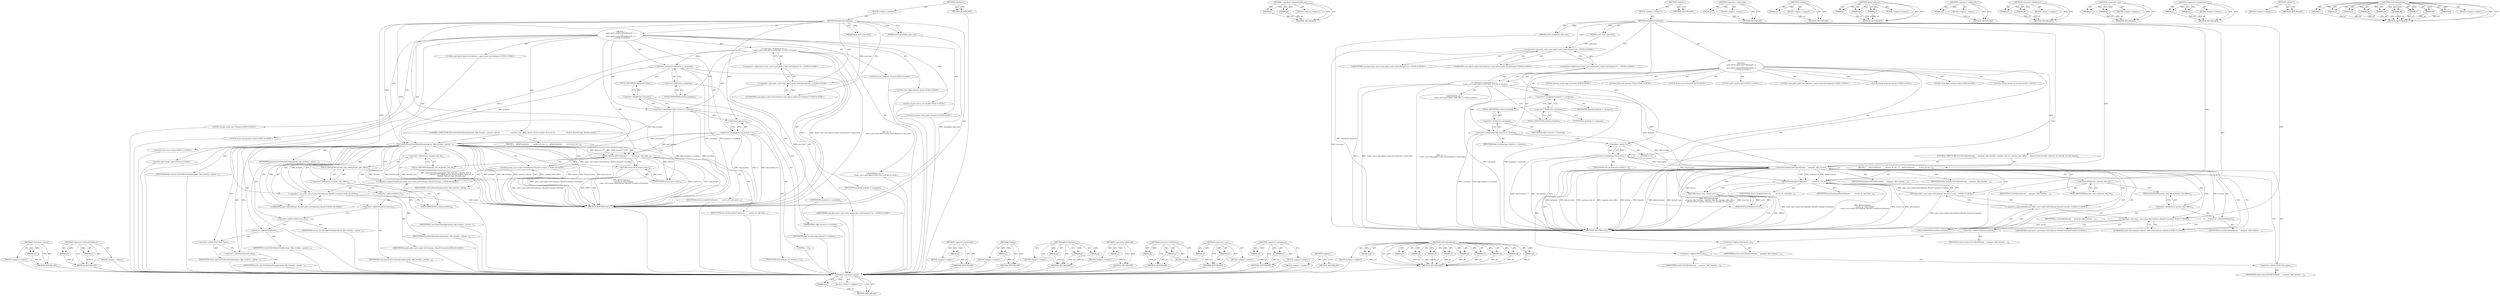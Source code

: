 digraph "GetUniformSetup" {
vulnerable_122 [label=<(METHOD,&lt;operator&gt;.minus)>];
vulnerable_123 [label=<(PARAM,p1)>];
vulnerable_124 [label=<(BLOCK,&lt;empty&gt;,&lt;empty&gt;)>];
vulnerable_125 [label=<(METHOD_RETURN,ANY)>];
vulnerable_152 [label=<(METHOD,&lt;operator&gt;.indirectFieldAccess)>];
vulnerable_153 [label=<(PARAM,p1)>];
vulnerable_154 [label=<(PARAM,p2)>];
vulnerable_155 [label=<(BLOCK,&lt;empty&gt;,&lt;empty&gt;)>];
vulnerable_156 [label=<(METHOD_RETURN,ANY)>];
vulnerable_6 [label=<(METHOD,&lt;global&gt;)<SUB>1</SUB>>];
vulnerable_7 [label=<(BLOCK,&lt;empty&gt;,&lt;empty&gt;)<SUB>1</SUB>>];
vulnerable_8 [label=<(METHOD,HandleGetUniformiv)<SUB>1</SUB>>];
vulnerable_9 [label=<(PARAM,uint32 immediate_data_size)<SUB>1</SUB>>];
vulnerable_10 [label=<(PARAM,const void* cmd_data)<SUB>2</SUB>>];
vulnerable_11 [label="<(BLOCK,{
  const gles2::cmds::GetUniformiv&amp; c =
      ...,{
  const gles2::cmds::GetUniformiv&amp; c =
      ...)<SUB>2</SUB>>"];
vulnerable_12 [label="<(LOCAL,const gles2.cmds.GetUniformiv c: gles2.cmds.GetUniformiv)<SUB>3</SUB>>"];
vulnerable_13 [label="<(&lt;operator&gt;.assignment,&amp; c =
      *static_cast&lt;const gles2::cmds::Get...)<SUB>3</SUB>>"];
vulnerable_14 [label="<(IDENTIFIER,c,&amp; c =
      *static_cast&lt;const gles2::cmds::Get...)<SUB>3</SUB>>"];
vulnerable_15 [label="<(&lt;operator&gt;.indirection,*static_cast&lt;const gles2::cmds::GetUniformiv*&gt;(...)<SUB>4</SUB>>"];
vulnerable_16 [label="<(&lt;operator&gt;.cast,static_cast&lt;const gles2::cmds::GetUniformiv*&gt;(c...)<SUB>4</SUB>>"];
vulnerable_17 [label="<(UNKNOWN,const gles2::cmds::GetUniformiv*,const gles2::cmds::GetUniformiv*)<SUB>4</SUB>>"];
vulnerable_18 [label="<(IDENTIFIER,cmd_data,static_cast&lt;const gles2::cmds::GetUniformiv*&gt;(c...)<SUB>4</SUB>>"];
vulnerable_19 [label="<(LOCAL,GLuint program: GLuint)<SUB>5</SUB>>"];
vulnerable_20 [label=<(&lt;operator&gt;.assignment,program = c.program)<SUB>5</SUB>>];
vulnerable_21 [label=<(IDENTIFIER,program,program = c.program)<SUB>5</SUB>>];
vulnerable_22 [label=<(&lt;operator&gt;.fieldAccess,c.program)<SUB>5</SUB>>];
vulnerable_23 [label=<(IDENTIFIER,c,program = c.program)<SUB>5</SUB>>];
vulnerable_24 [label=<(FIELD_IDENTIFIER,program,program)<SUB>5</SUB>>];
vulnerable_25 [label="<(LOCAL,GLint fake_location: GLint)<SUB>6</SUB>>"];
vulnerable_26 [label=<(&lt;operator&gt;.assignment,fake_location = c.location)<SUB>6</SUB>>];
vulnerable_27 [label=<(IDENTIFIER,fake_location,fake_location = c.location)<SUB>6</SUB>>];
vulnerable_28 [label=<(&lt;operator&gt;.fieldAccess,c.location)<SUB>6</SUB>>];
vulnerable_29 [label=<(IDENTIFIER,c,fake_location = c.location)<SUB>6</SUB>>];
vulnerable_30 [label=<(FIELD_IDENTIFIER,location,location)<SUB>6</SUB>>];
vulnerable_31 [label="<(LOCAL,GLuint service_id: GLuint)<SUB>7</SUB>>"];
vulnerable_32 [label="<(LOCAL,GLenum result_type: GLenum)<SUB>8</SUB>>"];
vulnerable_33 [label="<(LOCAL,GLint real_location: GLint)<SUB>9</SUB>>"];
vulnerable_34 [label=<(&lt;operator&gt;.assignment,real_location = -1)<SUB>9</SUB>>];
vulnerable_35 [label=<(IDENTIFIER,real_location,real_location = -1)<SUB>9</SUB>>];
vulnerable_36 [label=<(&lt;operator&gt;.minus,-1)<SUB>9</SUB>>];
vulnerable_37 [label=<(LITERAL,1,-1)<SUB>9</SUB>>];
vulnerable_38 [label="<(LOCAL,Error error: Error)<SUB>10</SUB>>"];
vulnerable_39 [label="<(LOCAL,void* result: void*)<SUB>11</SUB>>"];
vulnerable_40 [label=<(CONTROL_STRUCTURE,IF,if (GetUniformSetup(
      program, fake_location, c.params_shm_id, c.params_shm_offset,
      &amp;error, &amp;real_location, &amp;service_id, &amp;result, &amp;result_type)))<SUB>12</SUB>>];
vulnerable_41 [label=<(GetUniformSetup,GetUniformSetup(
      program, fake_location, ...)<SUB>12</SUB>>];
vulnerable_42 [label=<(IDENTIFIER,program,GetUniformSetup(
      program, fake_location, ...)<SUB>13</SUB>>];
vulnerable_43 [label=<(IDENTIFIER,fake_location,GetUniformSetup(
      program, fake_location, ...)<SUB>13</SUB>>];
vulnerable_44 [label=<(&lt;operator&gt;.fieldAccess,c.params_shm_id)<SUB>13</SUB>>];
vulnerable_45 [label=<(IDENTIFIER,c,GetUniformSetup(
      program, fake_location, ...)<SUB>13</SUB>>];
vulnerable_46 [label=<(FIELD_IDENTIFIER,params_shm_id,params_shm_id)<SUB>13</SUB>>];
vulnerable_47 [label=<(&lt;operator&gt;.fieldAccess,c.params_shm_offset)<SUB>13</SUB>>];
vulnerable_48 [label=<(IDENTIFIER,c,GetUniformSetup(
      program, fake_location, ...)<SUB>13</SUB>>];
vulnerable_49 [label=<(FIELD_IDENTIFIER,params_shm_offset,params_shm_offset)<SUB>13</SUB>>];
vulnerable_50 [label=<(&lt;operator&gt;.addressOf,&amp;error)<SUB>14</SUB>>];
vulnerable_51 [label=<(IDENTIFIER,error,GetUniformSetup(
      program, fake_location, ...)<SUB>14</SUB>>];
vulnerable_52 [label=<(&lt;operator&gt;.addressOf,&amp;real_location)<SUB>14</SUB>>];
vulnerable_53 [label=<(IDENTIFIER,real_location,GetUniformSetup(
      program, fake_location, ...)<SUB>14</SUB>>];
vulnerable_54 [label=<(&lt;operator&gt;.addressOf,&amp;service_id)<SUB>14</SUB>>];
vulnerable_55 [label=<(IDENTIFIER,service_id,GetUniformSetup(
      program, fake_location, ...)<SUB>14</SUB>>];
vulnerable_56 [label=<(&lt;operator&gt;.addressOf,&amp;result)<SUB>14</SUB>>];
vulnerable_57 [label=<(IDENTIFIER,result,GetUniformSetup(
      program, fake_location, ...)<SUB>14</SUB>>];
vulnerable_58 [label=<(&lt;operator&gt;.addressOf,&amp;result_type)<SUB>14</SUB>>];
vulnerable_59 [label=<(IDENTIFIER,result_type,GetUniformSetup(
      program, fake_location, ...)<SUB>14</SUB>>];
vulnerable_60 [label=<(BLOCK,{
     glGetUniformiv(
         service_id, rea...,{
     glGetUniformiv(
         service_id, rea...)<SUB>14</SUB>>];
vulnerable_61 [label=<(glGetUniformiv,glGetUniformiv(
         service_id, real_locat...)<SUB>15</SUB>>];
vulnerable_62 [label=<(IDENTIFIER,service_id,glGetUniformiv(
         service_id, real_locat...)<SUB>16</SUB>>];
vulnerable_63 [label=<(IDENTIFIER,real_location,glGetUniformiv(
         service_id, real_locat...)<SUB>16</SUB>>];
vulnerable_64 [label="<(GetData,static_cast&lt;cmds::GetUniformiv::Result*&gt;(result...)<SUB>17</SUB>>"];
vulnerable_65 [label="<(&lt;operator&gt;.indirectFieldAccess,static_cast&lt;cmds::GetUniformiv::Result*&gt;(result...)<SUB>17</SUB>>"];
vulnerable_66 [label="<(&lt;operator&gt;.cast,static_cast&lt;cmds::GetUniformiv::Result*&gt;(result))<SUB>17</SUB>>"];
vulnerable_67 [label="<(UNKNOWN,cmds::GetUniformiv::Result*,cmds::GetUniformiv::Result*)<SUB>17</SUB>>"];
vulnerable_68 [label="<(IDENTIFIER,result,static_cast&lt;cmds::GetUniformiv::Result*&gt;(result))<SUB>17</SUB>>"];
vulnerable_69 [label=<(FIELD_IDENTIFIER,GetData,GetData)<SUB>17</SUB>>];
vulnerable_70 [label=<(RETURN,return error;,return error;)<SUB>19</SUB>>];
vulnerable_71 [label=<(IDENTIFIER,error,return error;)<SUB>19</SUB>>];
vulnerable_72 [label=<(METHOD_RETURN,Error)<SUB>1</SUB>>];
vulnerable_74 [label=<(METHOD_RETURN,ANY)<SUB>1</SUB>>];
vulnerable_108 [label=<(METHOD,&lt;operator&gt;.indirection)>];
vulnerable_109 [label=<(PARAM,p1)>];
vulnerable_110 [label=<(BLOCK,&lt;empty&gt;,&lt;empty&gt;)>];
vulnerable_111 [label=<(METHOD_RETURN,ANY)>];
vulnerable_148 [label=<(METHOD,GetData)>];
vulnerable_149 [label=<(PARAM,p1)>];
vulnerable_150 [label=<(BLOCK,&lt;empty&gt;,&lt;empty&gt;)>];
vulnerable_151 [label=<(METHOD_RETURN,ANY)>];
vulnerable_142 [label=<(METHOD,glGetUniformiv)>];
vulnerable_143 [label=<(PARAM,p1)>];
vulnerable_144 [label=<(PARAM,p2)>];
vulnerable_145 [label=<(PARAM,p3)>];
vulnerable_146 [label=<(BLOCK,&lt;empty&gt;,&lt;empty&gt;)>];
vulnerable_147 [label=<(METHOD_RETURN,ANY)>];
vulnerable_138 [label=<(METHOD,&lt;operator&gt;.addressOf)>];
vulnerable_139 [label=<(PARAM,p1)>];
vulnerable_140 [label=<(BLOCK,&lt;empty&gt;,&lt;empty&gt;)>];
vulnerable_141 [label=<(METHOD_RETURN,ANY)>];
vulnerable_117 [label=<(METHOD,&lt;operator&gt;.fieldAccess)>];
vulnerable_118 [label=<(PARAM,p1)>];
vulnerable_119 [label=<(PARAM,p2)>];
vulnerable_120 [label=<(BLOCK,&lt;empty&gt;,&lt;empty&gt;)>];
vulnerable_121 [label=<(METHOD_RETURN,ANY)>];
vulnerable_112 [label=<(METHOD,&lt;operator&gt;.cast)>];
vulnerable_113 [label=<(PARAM,p1)>];
vulnerable_114 [label=<(PARAM,p2)>];
vulnerable_115 [label=<(BLOCK,&lt;empty&gt;,&lt;empty&gt;)>];
vulnerable_116 [label=<(METHOD_RETURN,ANY)>];
vulnerable_103 [label=<(METHOD,&lt;operator&gt;.assignment)>];
vulnerable_104 [label=<(PARAM,p1)>];
vulnerable_105 [label=<(PARAM,p2)>];
vulnerable_106 [label=<(BLOCK,&lt;empty&gt;,&lt;empty&gt;)>];
vulnerable_107 [label=<(METHOD_RETURN,ANY)>];
vulnerable_97 [label=<(METHOD,&lt;global&gt;)<SUB>1</SUB>>];
vulnerable_98 [label=<(BLOCK,&lt;empty&gt;,&lt;empty&gt;)>];
vulnerable_99 [label=<(METHOD_RETURN,ANY)>];
vulnerable_126 [label=<(METHOD,GetUniformSetup)>];
vulnerable_127 [label=<(PARAM,p1)>];
vulnerable_128 [label=<(PARAM,p2)>];
vulnerable_129 [label=<(PARAM,p3)>];
vulnerable_130 [label=<(PARAM,p4)>];
vulnerable_131 [label=<(PARAM,p5)>];
vulnerable_132 [label=<(PARAM,p6)>];
vulnerable_133 [label=<(PARAM,p7)>];
vulnerable_134 [label=<(PARAM,p8)>];
vulnerable_135 [label=<(PARAM,p9)>];
vulnerable_136 [label=<(BLOCK,&lt;empty&gt;,&lt;empty&gt;)>];
vulnerable_137 [label=<(METHOD_RETURN,ANY)>];
fixed_127 [label=<(METHOD,&lt;operator&gt;.minus)>];
fixed_128 [label=<(PARAM,p1)>];
fixed_129 [label=<(BLOCK,&lt;empty&gt;,&lt;empty&gt;)>];
fixed_130 [label=<(METHOD_RETURN,ANY)>];
fixed_158 [label=<(METHOD,&lt;operator&gt;.indirectFieldAccess)>];
fixed_159 [label=<(PARAM,p1)>];
fixed_160 [label=<(PARAM,p2)>];
fixed_161 [label=<(BLOCK,&lt;empty&gt;,&lt;empty&gt;)>];
fixed_162 [label=<(METHOD_RETURN,ANY)>];
fixed_6 [label=<(METHOD,&lt;global&gt;)<SUB>1</SUB>>];
fixed_7 [label=<(BLOCK,&lt;empty&gt;,&lt;empty&gt;)<SUB>1</SUB>>];
fixed_8 [label=<(METHOD,HandleGetUniformiv)<SUB>1</SUB>>];
fixed_9 [label=<(PARAM,uint32 immediate_data_size)<SUB>1</SUB>>];
fixed_10 [label=<(PARAM,const void* cmd_data)<SUB>2</SUB>>];
fixed_11 [label="<(BLOCK,{
  const gles2::cmds::GetUniformiv&amp; c =
      ...,{
  const gles2::cmds::GetUniformiv&amp; c =
      ...)<SUB>2</SUB>>"];
fixed_12 [label="<(LOCAL,const gles2.cmds.GetUniformiv c: gles2.cmds.GetUniformiv)<SUB>3</SUB>>"];
fixed_13 [label="<(&lt;operator&gt;.assignment,&amp; c =
      *static_cast&lt;const gles2::cmds::Get...)<SUB>3</SUB>>"];
fixed_14 [label="<(IDENTIFIER,c,&amp; c =
      *static_cast&lt;const gles2::cmds::Get...)<SUB>3</SUB>>"];
fixed_15 [label="<(&lt;operator&gt;.indirection,*static_cast&lt;const gles2::cmds::GetUniformiv*&gt;(...)<SUB>4</SUB>>"];
fixed_16 [label="<(&lt;operator&gt;.cast,static_cast&lt;const gles2::cmds::GetUniformiv*&gt;(c...)<SUB>4</SUB>>"];
fixed_17 [label="<(UNKNOWN,const gles2::cmds::GetUniformiv*,const gles2::cmds::GetUniformiv*)<SUB>4</SUB>>"];
fixed_18 [label="<(IDENTIFIER,cmd_data,static_cast&lt;const gles2::cmds::GetUniformiv*&gt;(c...)<SUB>4</SUB>>"];
fixed_19 [label="<(LOCAL,GLuint program: GLuint)<SUB>5</SUB>>"];
fixed_20 [label=<(&lt;operator&gt;.assignment,program = c.program)<SUB>5</SUB>>];
fixed_21 [label=<(IDENTIFIER,program,program = c.program)<SUB>5</SUB>>];
fixed_22 [label=<(&lt;operator&gt;.fieldAccess,c.program)<SUB>5</SUB>>];
fixed_23 [label=<(IDENTIFIER,c,program = c.program)<SUB>5</SUB>>];
fixed_24 [label=<(FIELD_IDENTIFIER,program,program)<SUB>5</SUB>>];
fixed_25 [label="<(LOCAL,GLint fake_location: GLint)<SUB>6</SUB>>"];
fixed_26 [label=<(&lt;operator&gt;.assignment,fake_location = c.location)<SUB>6</SUB>>];
fixed_27 [label=<(IDENTIFIER,fake_location,fake_location = c.location)<SUB>6</SUB>>];
fixed_28 [label=<(&lt;operator&gt;.fieldAccess,c.location)<SUB>6</SUB>>];
fixed_29 [label=<(IDENTIFIER,c,fake_location = c.location)<SUB>6</SUB>>];
fixed_30 [label=<(FIELD_IDENTIFIER,location,location)<SUB>6</SUB>>];
fixed_31 [label="<(LOCAL,GLuint service_id: GLuint)<SUB>7</SUB>>"];
fixed_32 [label="<(LOCAL,GLenum result_type: GLenum)<SUB>8</SUB>>"];
fixed_33 [label="<(LOCAL,GLsizei result_size: GLsizei)<SUB>9</SUB>>"];
fixed_34 [label="<(LOCAL,GLint real_location: GLint)<SUB>10</SUB>>"];
fixed_35 [label=<(&lt;operator&gt;.assignment,real_location = -1)<SUB>10</SUB>>];
fixed_36 [label=<(IDENTIFIER,real_location,real_location = -1)<SUB>10</SUB>>];
fixed_37 [label=<(&lt;operator&gt;.minus,-1)<SUB>10</SUB>>];
fixed_38 [label=<(LITERAL,1,-1)<SUB>10</SUB>>];
fixed_39 [label="<(LOCAL,Error error: Error)<SUB>11</SUB>>"];
fixed_40 [label="<(LOCAL,void* result: void*)<SUB>12</SUB>>"];
fixed_41 [label=<(CONTROL_STRUCTURE,IF,if (GetUniformSetup(program, fake_location, c.params_shm_id,
                      c.params_shm_offset, &amp;error, &amp;real_location, &amp;service_id,
                      &amp;result, &amp;result_type, &amp;result_size)))<SUB>13</SUB>>];
fixed_42 [label=<(GetUniformSetup,GetUniformSetup(program, fake_location, c.param...)<SUB>13</SUB>>];
fixed_43 [label=<(IDENTIFIER,program,GetUniformSetup(program, fake_location, c.param...)<SUB>13</SUB>>];
fixed_44 [label=<(IDENTIFIER,fake_location,GetUniformSetup(program, fake_location, c.param...)<SUB>13</SUB>>];
fixed_45 [label=<(&lt;operator&gt;.fieldAccess,c.params_shm_id)<SUB>13</SUB>>];
fixed_46 [label=<(IDENTIFIER,c,GetUniformSetup(program, fake_location, c.param...)<SUB>13</SUB>>];
fixed_47 [label=<(FIELD_IDENTIFIER,params_shm_id,params_shm_id)<SUB>13</SUB>>];
fixed_48 [label=<(&lt;operator&gt;.fieldAccess,c.params_shm_offset)<SUB>14</SUB>>];
fixed_49 [label=<(IDENTIFIER,c,GetUniformSetup(program, fake_location, c.param...)<SUB>14</SUB>>];
fixed_50 [label=<(FIELD_IDENTIFIER,params_shm_offset,params_shm_offset)<SUB>14</SUB>>];
fixed_51 [label=<(&lt;operator&gt;.addressOf,&amp;error)<SUB>14</SUB>>];
fixed_52 [label=<(IDENTIFIER,error,GetUniformSetup(program, fake_location, c.param...)<SUB>14</SUB>>];
fixed_53 [label=<(&lt;operator&gt;.addressOf,&amp;real_location)<SUB>14</SUB>>];
fixed_54 [label=<(IDENTIFIER,real_location,GetUniformSetup(program, fake_location, c.param...)<SUB>14</SUB>>];
fixed_55 [label=<(&lt;operator&gt;.addressOf,&amp;service_id)<SUB>14</SUB>>];
fixed_56 [label=<(IDENTIFIER,service_id,GetUniformSetup(program, fake_location, c.param...)<SUB>14</SUB>>];
fixed_57 [label=<(&lt;operator&gt;.addressOf,&amp;result)<SUB>15</SUB>>];
fixed_58 [label=<(IDENTIFIER,result,GetUniformSetup(program, fake_location, c.param...)<SUB>15</SUB>>];
fixed_59 [label=<(&lt;operator&gt;.addressOf,&amp;result_type)<SUB>15</SUB>>];
fixed_60 [label=<(IDENTIFIER,result_type,GetUniformSetup(program, fake_location, c.param...)<SUB>15</SUB>>];
fixed_61 [label=<(&lt;operator&gt;.addressOf,&amp;result_size)<SUB>15</SUB>>];
fixed_62 [label=<(IDENTIFIER,result_size,GetUniformSetup(program, fake_location, c.param...)<SUB>15</SUB>>];
fixed_63 [label=<(BLOCK,{
     glGetUniformiv(
         service_id, rea...,{
     glGetUniformiv(
         service_id, rea...)<SUB>15</SUB>>];
fixed_64 [label=<(glGetUniformiv,glGetUniformiv(
         service_id, real_locat...)<SUB>16</SUB>>];
fixed_65 [label=<(IDENTIFIER,service_id,glGetUniformiv(
         service_id, real_locat...)<SUB>17</SUB>>];
fixed_66 [label=<(IDENTIFIER,real_location,glGetUniformiv(
         service_id, real_locat...)<SUB>17</SUB>>];
fixed_67 [label="<(GetData,static_cast&lt;cmds::GetUniformiv::Result*&gt;(result...)<SUB>18</SUB>>"];
fixed_68 [label="<(&lt;operator&gt;.indirectFieldAccess,static_cast&lt;cmds::GetUniformiv::Result*&gt;(result...)<SUB>18</SUB>>"];
fixed_69 [label="<(&lt;operator&gt;.cast,static_cast&lt;cmds::GetUniformiv::Result*&gt;(result))<SUB>18</SUB>>"];
fixed_70 [label="<(UNKNOWN,cmds::GetUniformiv::Result*,cmds::GetUniformiv::Result*)<SUB>18</SUB>>"];
fixed_71 [label="<(IDENTIFIER,result,static_cast&lt;cmds::GetUniformiv::Result*&gt;(result))<SUB>18</SUB>>"];
fixed_72 [label=<(FIELD_IDENTIFIER,GetData,GetData)<SUB>18</SUB>>];
fixed_73 [label=<(RETURN,return error;,return error;)<SUB>20</SUB>>];
fixed_74 [label=<(IDENTIFIER,error,return error;)<SUB>20</SUB>>];
fixed_75 [label=<(METHOD_RETURN,Error)<SUB>1</SUB>>];
fixed_77 [label=<(METHOD_RETURN,ANY)<SUB>1</SUB>>];
fixed_113 [label=<(METHOD,&lt;operator&gt;.indirection)>];
fixed_114 [label=<(PARAM,p1)>];
fixed_115 [label=<(BLOCK,&lt;empty&gt;,&lt;empty&gt;)>];
fixed_116 [label=<(METHOD_RETURN,ANY)>];
fixed_154 [label=<(METHOD,GetData)>];
fixed_155 [label=<(PARAM,p1)>];
fixed_156 [label=<(BLOCK,&lt;empty&gt;,&lt;empty&gt;)>];
fixed_157 [label=<(METHOD_RETURN,ANY)>];
fixed_148 [label=<(METHOD,glGetUniformiv)>];
fixed_149 [label=<(PARAM,p1)>];
fixed_150 [label=<(PARAM,p2)>];
fixed_151 [label=<(PARAM,p3)>];
fixed_152 [label=<(BLOCK,&lt;empty&gt;,&lt;empty&gt;)>];
fixed_153 [label=<(METHOD_RETURN,ANY)>];
fixed_144 [label=<(METHOD,&lt;operator&gt;.addressOf)>];
fixed_145 [label=<(PARAM,p1)>];
fixed_146 [label=<(BLOCK,&lt;empty&gt;,&lt;empty&gt;)>];
fixed_147 [label=<(METHOD_RETURN,ANY)>];
fixed_122 [label=<(METHOD,&lt;operator&gt;.fieldAccess)>];
fixed_123 [label=<(PARAM,p1)>];
fixed_124 [label=<(PARAM,p2)>];
fixed_125 [label=<(BLOCK,&lt;empty&gt;,&lt;empty&gt;)>];
fixed_126 [label=<(METHOD_RETURN,ANY)>];
fixed_117 [label=<(METHOD,&lt;operator&gt;.cast)>];
fixed_118 [label=<(PARAM,p1)>];
fixed_119 [label=<(PARAM,p2)>];
fixed_120 [label=<(BLOCK,&lt;empty&gt;,&lt;empty&gt;)>];
fixed_121 [label=<(METHOD_RETURN,ANY)>];
fixed_108 [label=<(METHOD,&lt;operator&gt;.assignment)>];
fixed_109 [label=<(PARAM,p1)>];
fixed_110 [label=<(PARAM,p2)>];
fixed_111 [label=<(BLOCK,&lt;empty&gt;,&lt;empty&gt;)>];
fixed_112 [label=<(METHOD_RETURN,ANY)>];
fixed_102 [label=<(METHOD,&lt;global&gt;)<SUB>1</SUB>>];
fixed_103 [label=<(BLOCK,&lt;empty&gt;,&lt;empty&gt;)>];
fixed_104 [label=<(METHOD_RETURN,ANY)>];
fixed_131 [label=<(METHOD,GetUniformSetup)>];
fixed_132 [label=<(PARAM,p1)>];
fixed_133 [label=<(PARAM,p2)>];
fixed_134 [label=<(PARAM,p3)>];
fixed_135 [label=<(PARAM,p4)>];
fixed_136 [label=<(PARAM,p5)>];
fixed_137 [label=<(PARAM,p6)>];
fixed_138 [label=<(PARAM,p7)>];
fixed_139 [label=<(PARAM,p8)>];
fixed_140 [label=<(PARAM,p9)>];
fixed_141 [label=<(PARAM,p10)>];
fixed_142 [label=<(BLOCK,&lt;empty&gt;,&lt;empty&gt;)>];
fixed_143 [label=<(METHOD_RETURN,ANY)>];
vulnerable_122 -> vulnerable_123  [key=0, label="AST: "];
vulnerable_122 -> vulnerable_123  [key=1, label="DDG: "];
vulnerable_122 -> vulnerable_124  [key=0, label="AST: "];
vulnerable_122 -> vulnerable_125  [key=0, label="AST: "];
vulnerable_122 -> vulnerable_125  [key=1, label="CFG: "];
vulnerable_123 -> vulnerable_125  [key=0, label="DDG: p1"];
vulnerable_152 -> vulnerable_153  [key=0, label="AST: "];
vulnerable_152 -> vulnerable_153  [key=1, label="DDG: "];
vulnerable_152 -> vulnerable_155  [key=0, label="AST: "];
vulnerable_152 -> vulnerable_154  [key=0, label="AST: "];
vulnerable_152 -> vulnerable_154  [key=1, label="DDG: "];
vulnerable_152 -> vulnerable_156  [key=0, label="AST: "];
vulnerable_152 -> vulnerable_156  [key=1, label="CFG: "];
vulnerable_153 -> vulnerable_156  [key=0, label="DDG: p1"];
vulnerable_154 -> vulnerable_156  [key=0, label="DDG: p2"];
vulnerable_6 -> vulnerable_7  [key=0, label="AST: "];
vulnerable_6 -> vulnerable_74  [key=0, label="AST: "];
vulnerable_6 -> vulnerable_74  [key=1, label="CFG: "];
vulnerable_7 -> vulnerable_8  [key=0, label="AST: "];
vulnerable_8 -> vulnerable_9  [key=0, label="AST: "];
vulnerable_8 -> vulnerable_9  [key=1, label="DDG: "];
vulnerable_8 -> vulnerable_10  [key=0, label="AST: "];
vulnerable_8 -> vulnerable_10  [key=1, label="DDG: "];
vulnerable_8 -> vulnerable_11  [key=0, label="AST: "];
vulnerable_8 -> vulnerable_72  [key=0, label="AST: "];
vulnerable_8 -> vulnerable_17  [key=0, label="CFG: "];
vulnerable_8 -> vulnerable_71  [key=0, label="DDG: "];
vulnerable_8 -> vulnerable_36  [key=0, label="DDG: "];
vulnerable_8 -> vulnerable_41  [key=0, label="DDG: "];
vulnerable_8 -> vulnerable_16  [key=0, label="DDG: "];
vulnerable_8 -> vulnerable_61  [key=0, label="DDG: "];
vulnerable_8 -> vulnerable_66  [key=0, label="DDG: "];
vulnerable_9 -> vulnerable_72  [key=0, label="DDG: immediate_data_size"];
vulnerable_10 -> vulnerable_16  [key=0, label="DDG: cmd_data"];
vulnerable_11 -> vulnerable_12  [key=0, label="AST: "];
vulnerable_11 -> vulnerable_13  [key=0, label="AST: "];
vulnerable_11 -> vulnerable_19  [key=0, label="AST: "];
vulnerable_11 -> vulnerable_20  [key=0, label="AST: "];
vulnerable_11 -> vulnerable_25  [key=0, label="AST: "];
vulnerable_11 -> vulnerable_26  [key=0, label="AST: "];
vulnerable_11 -> vulnerable_31  [key=0, label="AST: "];
vulnerable_11 -> vulnerable_32  [key=0, label="AST: "];
vulnerable_11 -> vulnerable_33  [key=0, label="AST: "];
vulnerable_11 -> vulnerable_34  [key=0, label="AST: "];
vulnerable_11 -> vulnerable_38  [key=0, label="AST: "];
vulnerable_11 -> vulnerable_39  [key=0, label="AST: "];
vulnerable_11 -> vulnerable_40  [key=0, label="AST: "];
vulnerable_11 -> vulnerable_70  [key=0, label="AST: "];
vulnerable_13 -> vulnerable_14  [key=0, label="AST: "];
vulnerable_13 -> vulnerable_15  [key=0, label="AST: "];
vulnerable_13 -> vulnerable_24  [key=0, label="CFG: "];
vulnerable_13 -> vulnerable_72  [key=0, label="DDG: c"];
vulnerable_13 -> vulnerable_72  [key=1, label="DDG: *static_cast&lt;const gles2::cmds::GetUniformiv*&gt;(cmd_data)"];
vulnerable_13 -> vulnerable_72  [key=2, label="DDG: &amp; c =
      *static_cast&lt;const gles2::cmds::GetUniformiv*&gt;(cmd_data)"];
vulnerable_13 -> vulnerable_20  [key=0, label="DDG: c"];
vulnerable_13 -> vulnerable_26  [key=0, label="DDG: c"];
vulnerable_13 -> vulnerable_41  [key=0, label="DDG: c"];
vulnerable_15 -> vulnerable_16  [key=0, label="AST: "];
vulnerable_15 -> vulnerable_13  [key=0, label="CFG: "];
vulnerable_16 -> vulnerable_17  [key=0, label="AST: "];
vulnerable_16 -> vulnerable_18  [key=0, label="AST: "];
vulnerable_16 -> vulnerable_15  [key=0, label="CFG: "];
vulnerable_16 -> vulnerable_72  [key=0, label="DDG: cmd_data"];
vulnerable_17 -> vulnerable_16  [key=0, label="CFG: "];
vulnerable_20 -> vulnerable_21  [key=0, label="AST: "];
vulnerable_20 -> vulnerable_22  [key=0, label="AST: "];
vulnerable_20 -> vulnerable_30  [key=0, label="CFG: "];
vulnerable_20 -> vulnerable_72  [key=0, label="DDG: c.program"];
vulnerable_20 -> vulnerable_72  [key=1, label="DDG: program = c.program"];
vulnerable_20 -> vulnerable_41  [key=0, label="DDG: program"];
vulnerable_22 -> vulnerable_23  [key=0, label="AST: "];
vulnerable_22 -> vulnerable_24  [key=0, label="AST: "];
vulnerable_22 -> vulnerable_20  [key=0, label="CFG: "];
vulnerable_24 -> vulnerable_22  [key=0, label="CFG: "];
vulnerable_26 -> vulnerable_27  [key=0, label="AST: "];
vulnerable_26 -> vulnerable_28  [key=0, label="AST: "];
vulnerable_26 -> vulnerable_36  [key=0, label="CFG: "];
vulnerable_26 -> vulnerable_72  [key=0, label="DDG: c.location"];
vulnerable_26 -> vulnerable_72  [key=1, label="DDG: fake_location = c.location"];
vulnerable_26 -> vulnerable_41  [key=0, label="DDG: fake_location"];
vulnerable_28 -> vulnerable_29  [key=0, label="AST: "];
vulnerable_28 -> vulnerable_30  [key=0, label="AST: "];
vulnerable_28 -> vulnerable_26  [key=0, label="CFG: "];
vulnerable_30 -> vulnerable_28  [key=0, label="CFG: "];
vulnerable_34 -> vulnerable_35  [key=0, label="AST: "];
vulnerable_34 -> vulnerable_36  [key=0, label="AST: "];
vulnerable_34 -> vulnerable_46  [key=0, label="CFG: "];
vulnerable_34 -> vulnerable_72  [key=0, label="DDG: real_location"];
vulnerable_34 -> vulnerable_72  [key=1, label="DDG: -1"];
vulnerable_34 -> vulnerable_72  [key=2, label="DDG: real_location = -1"];
vulnerable_34 -> vulnerable_41  [key=0, label="DDG: real_location"];
vulnerable_34 -> vulnerable_61  [key=0, label="DDG: real_location"];
vulnerable_36 -> vulnerable_37  [key=0, label="AST: "];
vulnerable_36 -> vulnerable_34  [key=0, label="CFG: "];
vulnerable_36 -> vulnerable_34  [key=1, label="DDG: 1"];
vulnerable_40 -> vulnerable_41  [key=0, label="AST: "];
vulnerable_40 -> vulnerable_60  [key=0, label="AST: "];
vulnerable_41 -> vulnerable_42  [key=0, label="AST: "];
vulnerable_41 -> vulnerable_43  [key=0, label="AST: "];
vulnerable_41 -> vulnerable_44  [key=0, label="AST: "];
vulnerable_41 -> vulnerable_47  [key=0, label="AST: "];
vulnerable_41 -> vulnerable_50  [key=0, label="AST: "];
vulnerable_41 -> vulnerable_52  [key=0, label="AST: "];
vulnerable_41 -> vulnerable_54  [key=0, label="AST: "];
vulnerable_41 -> vulnerable_56  [key=0, label="AST: "];
vulnerable_41 -> vulnerable_58  [key=0, label="AST: "];
vulnerable_41 -> vulnerable_67  [key=0, label="CFG: "];
vulnerable_41 -> vulnerable_67  [key=1, label="CDG: "];
vulnerable_41 -> vulnerable_70  [key=0, label="CFG: "];
vulnerable_41 -> vulnerable_72  [key=0, label="DDG: program"];
vulnerable_41 -> vulnerable_72  [key=1, label="DDG: fake_location"];
vulnerable_41 -> vulnerable_72  [key=2, label="DDG: c.params_shm_id"];
vulnerable_41 -> vulnerable_72  [key=3, label="DDG: c.params_shm_offset"];
vulnerable_41 -> vulnerable_72  [key=4, label="DDG: &amp;error"];
vulnerable_41 -> vulnerable_72  [key=5, label="DDG: &amp;real_location"];
vulnerable_41 -> vulnerable_72  [key=6, label="DDG: &amp;service_id"];
vulnerable_41 -> vulnerable_72  [key=7, label="DDG: &amp;result"];
vulnerable_41 -> vulnerable_72  [key=8, label="DDG: &amp;result_type"];
vulnerable_41 -> vulnerable_72  [key=9, label="DDG: GetUniformSetup(
      program, fake_location, c.params_shm_id, c.params_shm_offset,
      &amp;error, &amp;real_location, &amp;service_id, &amp;result, &amp;result_type)"];
vulnerable_41 -> vulnerable_71  [key=0, label="DDG: &amp;error"];
vulnerable_41 -> vulnerable_61  [key=0, label="DDG: &amp;service_id"];
vulnerable_41 -> vulnerable_61  [key=1, label="DDG: &amp;real_location"];
vulnerable_41 -> vulnerable_61  [key=2, label="CDG: "];
vulnerable_41 -> vulnerable_66  [key=0, label="DDG: &amp;result"];
vulnerable_41 -> vulnerable_66  [key=1, label="CDG: "];
vulnerable_41 -> vulnerable_69  [key=0, label="CDG: "];
vulnerable_41 -> vulnerable_65  [key=0, label="CDG: "];
vulnerable_41 -> vulnerable_64  [key=0, label="CDG: "];
vulnerable_44 -> vulnerable_45  [key=0, label="AST: "];
vulnerable_44 -> vulnerable_46  [key=0, label="AST: "];
vulnerable_44 -> vulnerable_49  [key=0, label="CFG: "];
vulnerable_46 -> vulnerable_44  [key=0, label="CFG: "];
vulnerable_47 -> vulnerable_48  [key=0, label="AST: "];
vulnerable_47 -> vulnerable_49  [key=0, label="AST: "];
vulnerable_47 -> vulnerable_50  [key=0, label="CFG: "];
vulnerable_49 -> vulnerable_47  [key=0, label="CFG: "];
vulnerable_50 -> vulnerable_51  [key=0, label="AST: "];
vulnerable_50 -> vulnerable_52  [key=0, label="CFG: "];
vulnerable_52 -> vulnerable_53  [key=0, label="AST: "];
vulnerable_52 -> vulnerable_54  [key=0, label="CFG: "];
vulnerable_54 -> vulnerable_55  [key=0, label="AST: "];
vulnerable_54 -> vulnerable_56  [key=0, label="CFG: "];
vulnerable_56 -> vulnerable_57  [key=0, label="AST: "];
vulnerable_56 -> vulnerable_58  [key=0, label="CFG: "];
vulnerable_58 -> vulnerable_59  [key=0, label="AST: "];
vulnerable_58 -> vulnerable_41  [key=0, label="CFG: "];
vulnerable_60 -> vulnerable_61  [key=0, label="AST: "];
vulnerable_61 -> vulnerable_62  [key=0, label="AST: "];
vulnerable_61 -> vulnerable_63  [key=0, label="AST: "];
vulnerable_61 -> vulnerable_64  [key=0, label="AST: "];
vulnerable_61 -> vulnerable_70  [key=0, label="CFG: "];
vulnerable_61 -> vulnerable_72  [key=0, label="DDG: service_id"];
vulnerable_61 -> vulnerable_72  [key=1, label="DDG: real_location"];
vulnerable_61 -> vulnerable_72  [key=2, label="DDG: static_cast&lt;cmds::GetUniformiv::Result*&gt;(result)-&gt;GetData()"];
vulnerable_61 -> vulnerable_72  [key=3, label="DDG: glGetUniformiv(
         service_id, real_location,
         static_cast&lt;cmds::GetUniformiv::Result*&gt;(result)-&gt;GetData())"];
vulnerable_64 -> vulnerable_65  [key=0, label="AST: "];
vulnerable_64 -> vulnerable_61  [key=0, label="CFG: "];
vulnerable_64 -> vulnerable_61  [key=1, label="DDG: static_cast&lt;cmds::GetUniformiv::Result*&gt;(result)-&gt;GetData"];
vulnerable_64 -> vulnerable_72  [key=0, label="DDG: static_cast&lt;cmds::GetUniformiv::Result*&gt;(result)-&gt;GetData"];
vulnerable_65 -> vulnerable_66  [key=0, label="AST: "];
vulnerable_65 -> vulnerable_69  [key=0, label="AST: "];
vulnerable_65 -> vulnerable_64  [key=0, label="CFG: "];
vulnerable_66 -> vulnerable_67  [key=0, label="AST: "];
vulnerable_66 -> vulnerable_68  [key=0, label="AST: "];
vulnerable_66 -> vulnerable_69  [key=0, label="CFG: "];
vulnerable_66 -> vulnerable_72  [key=0, label="DDG: result"];
vulnerable_67 -> vulnerable_66  [key=0, label="CFG: "];
vulnerable_69 -> vulnerable_65  [key=0, label="CFG: "];
vulnerable_70 -> vulnerable_71  [key=0, label="AST: "];
vulnerable_70 -> vulnerable_72  [key=0, label="CFG: "];
vulnerable_70 -> vulnerable_72  [key=1, label="DDG: &lt;RET&gt;"];
vulnerable_71 -> vulnerable_70  [key=0, label="DDG: error"];
vulnerable_108 -> vulnerable_109  [key=0, label="AST: "];
vulnerable_108 -> vulnerable_109  [key=1, label="DDG: "];
vulnerable_108 -> vulnerable_110  [key=0, label="AST: "];
vulnerable_108 -> vulnerable_111  [key=0, label="AST: "];
vulnerable_108 -> vulnerable_111  [key=1, label="CFG: "];
vulnerable_109 -> vulnerable_111  [key=0, label="DDG: p1"];
vulnerable_148 -> vulnerable_149  [key=0, label="AST: "];
vulnerable_148 -> vulnerable_149  [key=1, label="DDG: "];
vulnerable_148 -> vulnerable_150  [key=0, label="AST: "];
vulnerable_148 -> vulnerable_151  [key=0, label="AST: "];
vulnerable_148 -> vulnerable_151  [key=1, label="CFG: "];
vulnerable_149 -> vulnerable_151  [key=0, label="DDG: p1"];
vulnerable_142 -> vulnerable_143  [key=0, label="AST: "];
vulnerable_142 -> vulnerable_143  [key=1, label="DDG: "];
vulnerable_142 -> vulnerable_146  [key=0, label="AST: "];
vulnerable_142 -> vulnerable_144  [key=0, label="AST: "];
vulnerable_142 -> vulnerable_144  [key=1, label="DDG: "];
vulnerable_142 -> vulnerable_147  [key=0, label="AST: "];
vulnerable_142 -> vulnerable_147  [key=1, label="CFG: "];
vulnerable_142 -> vulnerable_145  [key=0, label="AST: "];
vulnerable_142 -> vulnerable_145  [key=1, label="DDG: "];
vulnerable_143 -> vulnerable_147  [key=0, label="DDG: p1"];
vulnerable_144 -> vulnerable_147  [key=0, label="DDG: p2"];
vulnerable_145 -> vulnerable_147  [key=0, label="DDG: p3"];
vulnerable_138 -> vulnerable_139  [key=0, label="AST: "];
vulnerable_138 -> vulnerable_139  [key=1, label="DDG: "];
vulnerable_138 -> vulnerable_140  [key=0, label="AST: "];
vulnerable_138 -> vulnerable_141  [key=0, label="AST: "];
vulnerable_138 -> vulnerable_141  [key=1, label="CFG: "];
vulnerable_139 -> vulnerable_141  [key=0, label="DDG: p1"];
vulnerable_117 -> vulnerable_118  [key=0, label="AST: "];
vulnerable_117 -> vulnerable_118  [key=1, label="DDG: "];
vulnerable_117 -> vulnerable_120  [key=0, label="AST: "];
vulnerable_117 -> vulnerable_119  [key=0, label="AST: "];
vulnerable_117 -> vulnerable_119  [key=1, label="DDG: "];
vulnerable_117 -> vulnerable_121  [key=0, label="AST: "];
vulnerable_117 -> vulnerable_121  [key=1, label="CFG: "];
vulnerable_118 -> vulnerable_121  [key=0, label="DDG: p1"];
vulnerable_119 -> vulnerable_121  [key=0, label="DDG: p2"];
vulnerable_112 -> vulnerable_113  [key=0, label="AST: "];
vulnerable_112 -> vulnerable_113  [key=1, label="DDG: "];
vulnerable_112 -> vulnerable_115  [key=0, label="AST: "];
vulnerable_112 -> vulnerable_114  [key=0, label="AST: "];
vulnerable_112 -> vulnerable_114  [key=1, label="DDG: "];
vulnerable_112 -> vulnerable_116  [key=0, label="AST: "];
vulnerable_112 -> vulnerable_116  [key=1, label="CFG: "];
vulnerable_113 -> vulnerable_116  [key=0, label="DDG: p1"];
vulnerable_114 -> vulnerable_116  [key=0, label="DDG: p2"];
vulnerable_103 -> vulnerable_104  [key=0, label="AST: "];
vulnerable_103 -> vulnerable_104  [key=1, label="DDG: "];
vulnerable_103 -> vulnerable_106  [key=0, label="AST: "];
vulnerable_103 -> vulnerable_105  [key=0, label="AST: "];
vulnerable_103 -> vulnerable_105  [key=1, label="DDG: "];
vulnerable_103 -> vulnerable_107  [key=0, label="AST: "];
vulnerable_103 -> vulnerable_107  [key=1, label="CFG: "];
vulnerable_104 -> vulnerable_107  [key=0, label="DDG: p1"];
vulnerable_105 -> vulnerable_107  [key=0, label="DDG: p2"];
vulnerable_97 -> vulnerable_98  [key=0, label="AST: "];
vulnerable_97 -> vulnerable_99  [key=0, label="AST: "];
vulnerable_97 -> vulnerable_99  [key=1, label="CFG: "];
vulnerable_126 -> vulnerable_127  [key=0, label="AST: "];
vulnerable_126 -> vulnerable_127  [key=1, label="DDG: "];
vulnerable_126 -> vulnerable_136  [key=0, label="AST: "];
vulnerable_126 -> vulnerable_128  [key=0, label="AST: "];
vulnerable_126 -> vulnerable_128  [key=1, label="DDG: "];
vulnerable_126 -> vulnerable_137  [key=0, label="AST: "];
vulnerable_126 -> vulnerable_137  [key=1, label="CFG: "];
vulnerable_126 -> vulnerable_129  [key=0, label="AST: "];
vulnerable_126 -> vulnerable_129  [key=1, label="DDG: "];
vulnerable_126 -> vulnerable_130  [key=0, label="AST: "];
vulnerable_126 -> vulnerable_130  [key=1, label="DDG: "];
vulnerable_126 -> vulnerable_131  [key=0, label="AST: "];
vulnerable_126 -> vulnerable_131  [key=1, label="DDG: "];
vulnerable_126 -> vulnerable_132  [key=0, label="AST: "];
vulnerable_126 -> vulnerable_132  [key=1, label="DDG: "];
vulnerable_126 -> vulnerable_133  [key=0, label="AST: "];
vulnerable_126 -> vulnerable_133  [key=1, label="DDG: "];
vulnerable_126 -> vulnerable_134  [key=0, label="AST: "];
vulnerable_126 -> vulnerable_134  [key=1, label="DDG: "];
vulnerable_126 -> vulnerable_135  [key=0, label="AST: "];
vulnerable_126 -> vulnerable_135  [key=1, label="DDG: "];
vulnerable_127 -> vulnerable_137  [key=0, label="DDG: p1"];
vulnerable_128 -> vulnerable_137  [key=0, label="DDG: p2"];
vulnerable_129 -> vulnerable_137  [key=0, label="DDG: p3"];
vulnerable_130 -> vulnerable_137  [key=0, label="DDG: p4"];
vulnerable_131 -> vulnerable_137  [key=0, label="DDG: p5"];
vulnerable_132 -> vulnerable_137  [key=0, label="DDG: p6"];
vulnerable_133 -> vulnerable_137  [key=0, label="DDG: p7"];
vulnerable_134 -> vulnerable_137  [key=0, label="DDG: p8"];
vulnerable_135 -> vulnerable_137  [key=0, label="DDG: p9"];
fixed_127 -> fixed_128  [key=0, label="AST: "];
fixed_127 -> fixed_128  [key=1, label="DDG: "];
fixed_127 -> fixed_129  [key=0, label="AST: "];
fixed_127 -> fixed_130  [key=0, label="AST: "];
fixed_127 -> fixed_130  [key=1, label="CFG: "];
fixed_128 -> fixed_130  [key=0, label="DDG: p1"];
fixed_129 -> vulnerable_122  [key=0];
fixed_130 -> vulnerable_122  [key=0];
fixed_158 -> fixed_159  [key=0, label="AST: "];
fixed_158 -> fixed_159  [key=1, label="DDG: "];
fixed_158 -> fixed_161  [key=0, label="AST: "];
fixed_158 -> fixed_160  [key=0, label="AST: "];
fixed_158 -> fixed_160  [key=1, label="DDG: "];
fixed_158 -> fixed_162  [key=0, label="AST: "];
fixed_158 -> fixed_162  [key=1, label="CFG: "];
fixed_159 -> fixed_162  [key=0, label="DDG: p1"];
fixed_160 -> fixed_162  [key=0, label="DDG: p2"];
fixed_161 -> vulnerable_122  [key=0];
fixed_162 -> vulnerable_122  [key=0];
fixed_6 -> fixed_7  [key=0, label="AST: "];
fixed_6 -> fixed_77  [key=0, label="AST: "];
fixed_6 -> fixed_77  [key=1, label="CFG: "];
fixed_7 -> fixed_8  [key=0, label="AST: "];
fixed_8 -> fixed_9  [key=0, label="AST: "];
fixed_8 -> fixed_9  [key=1, label="DDG: "];
fixed_8 -> fixed_10  [key=0, label="AST: "];
fixed_8 -> fixed_10  [key=1, label="DDG: "];
fixed_8 -> fixed_11  [key=0, label="AST: "];
fixed_8 -> fixed_75  [key=0, label="AST: "];
fixed_8 -> fixed_17  [key=0, label="CFG: "];
fixed_8 -> fixed_74  [key=0, label="DDG: "];
fixed_8 -> fixed_37  [key=0, label="DDG: "];
fixed_8 -> fixed_42  [key=0, label="DDG: "];
fixed_8 -> fixed_16  [key=0, label="DDG: "];
fixed_8 -> fixed_64  [key=0, label="DDG: "];
fixed_8 -> fixed_69  [key=0, label="DDG: "];
fixed_9 -> fixed_75  [key=0, label="DDG: immediate_data_size"];
fixed_10 -> fixed_16  [key=0, label="DDG: cmd_data"];
fixed_11 -> fixed_12  [key=0, label="AST: "];
fixed_11 -> fixed_13  [key=0, label="AST: "];
fixed_11 -> fixed_19  [key=0, label="AST: "];
fixed_11 -> fixed_20  [key=0, label="AST: "];
fixed_11 -> fixed_25  [key=0, label="AST: "];
fixed_11 -> fixed_26  [key=0, label="AST: "];
fixed_11 -> fixed_31  [key=0, label="AST: "];
fixed_11 -> fixed_32  [key=0, label="AST: "];
fixed_11 -> fixed_33  [key=0, label="AST: "];
fixed_11 -> fixed_34  [key=0, label="AST: "];
fixed_11 -> fixed_35  [key=0, label="AST: "];
fixed_11 -> fixed_39  [key=0, label="AST: "];
fixed_11 -> fixed_40  [key=0, label="AST: "];
fixed_11 -> fixed_41  [key=0, label="AST: "];
fixed_11 -> fixed_73  [key=0, label="AST: "];
fixed_12 -> vulnerable_122  [key=0];
fixed_13 -> fixed_14  [key=0, label="AST: "];
fixed_13 -> fixed_15  [key=0, label="AST: "];
fixed_13 -> fixed_24  [key=0, label="CFG: "];
fixed_13 -> fixed_75  [key=0, label="DDG: c"];
fixed_13 -> fixed_75  [key=1, label="DDG: *static_cast&lt;const gles2::cmds::GetUniformiv*&gt;(cmd_data)"];
fixed_13 -> fixed_75  [key=2, label="DDG: &amp; c =
      *static_cast&lt;const gles2::cmds::GetUniformiv*&gt;(cmd_data)"];
fixed_13 -> fixed_20  [key=0, label="DDG: c"];
fixed_13 -> fixed_26  [key=0, label="DDG: c"];
fixed_13 -> fixed_42  [key=0, label="DDG: c"];
fixed_14 -> vulnerable_122  [key=0];
fixed_15 -> fixed_16  [key=0, label="AST: "];
fixed_15 -> fixed_13  [key=0, label="CFG: "];
fixed_16 -> fixed_17  [key=0, label="AST: "];
fixed_16 -> fixed_18  [key=0, label="AST: "];
fixed_16 -> fixed_15  [key=0, label="CFG: "];
fixed_16 -> fixed_75  [key=0, label="DDG: cmd_data"];
fixed_17 -> fixed_16  [key=0, label="CFG: "];
fixed_18 -> vulnerable_122  [key=0];
fixed_19 -> vulnerable_122  [key=0];
fixed_20 -> fixed_21  [key=0, label="AST: "];
fixed_20 -> fixed_22  [key=0, label="AST: "];
fixed_20 -> fixed_30  [key=0, label="CFG: "];
fixed_20 -> fixed_75  [key=0, label="DDG: c.program"];
fixed_20 -> fixed_75  [key=1, label="DDG: program = c.program"];
fixed_20 -> fixed_42  [key=0, label="DDG: program"];
fixed_21 -> vulnerable_122  [key=0];
fixed_22 -> fixed_23  [key=0, label="AST: "];
fixed_22 -> fixed_24  [key=0, label="AST: "];
fixed_22 -> fixed_20  [key=0, label="CFG: "];
fixed_23 -> vulnerable_122  [key=0];
fixed_24 -> fixed_22  [key=0, label="CFG: "];
fixed_25 -> vulnerable_122  [key=0];
fixed_26 -> fixed_27  [key=0, label="AST: "];
fixed_26 -> fixed_28  [key=0, label="AST: "];
fixed_26 -> fixed_37  [key=0, label="CFG: "];
fixed_26 -> fixed_75  [key=0, label="DDG: c.location"];
fixed_26 -> fixed_75  [key=1, label="DDG: fake_location = c.location"];
fixed_26 -> fixed_42  [key=0, label="DDG: fake_location"];
fixed_27 -> vulnerable_122  [key=0];
fixed_28 -> fixed_29  [key=0, label="AST: "];
fixed_28 -> fixed_30  [key=0, label="AST: "];
fixed_28 -> fixed_26  [key=0, label="CFG: "];
fixed_29 -> vulnerable_122  [key=0];
fixed_30 -> fixed_28  [key=0, label="CFG: "];
fixed_31 -> vulnerable_122  [key=0];
fixed_32 -> vulnerable_122  [key=0];
fixed_33 -> vulnerable_122  [key=0];
fixed_34 -> vulnerable_122  [key=0];
fixed_35 -> fixed_36  [key=0, label="AST: "];
fixed_35 -> fixed_37  [key=0, label="AST: "];
fixed_35 -> fixed_47  [key=0, label="CFG: "];
fixed_35 -> fixed_75  [key=0, label="DDG: real_location"];
fixed_35 -> fixed_75  [key=1, label="DDG: -1"];
fixed_35 -> fixed_75  [key=2, label="DDG: real_location = -1"];
fixed_35 -> fixed_42  [key=0, label="DDG: real_location"];
fixed_35 -> fixed_64  [key=0, label="DDG: real_location"];
fixed_36 -> vulnerable_122  [key=0];
fixed_37 -> fixed_38  [key=0, label="AST: "];
fixed_37 -> fixed_35  [key=0, label="CFG: "];
fixed_37 -> fixed_35  [key=1, label="DDG: 1"];
fixed_38 -> vulnerable_122  [key=0];
fixed_39 -> vulnerable_122  [key=0];
fixed_40 -> vulnerable_122  [key=0];
fixed_41 -> fixed_42  [key=0, label="AST: "];
fixed_41 -> fixed_63  [key=0, label="AST: "];
fixed_42 -> fixed_43  [key=0, label="AST: "];
fixed_42 -> fixed_44  [key=0, label="AST: "];
fixed_42 -> fixed_45  [key=0, label="AST: "];
fixed_42 -> fixed_48  [key=0, label="AST: "];
fixed_42 -> fixed_51  [key=0, label="AST: "];
fixed_42 -> fixed_53  [key=0, label="AST: "];
fixed_42 -> fixed_55  [key=0, label="AST: "];
fixed_42 -> fixed_57  [key=0, label="AST: "];
fixed_42 -> fixed_59  [key=0, label="AST: "];
fixed_42 -> fixed_61  [key=0, label="AST: "];
fixed_42 -> fixed_70  [key=0, label="CFG: "];
fixed_42 -> fixed_70  [key=1, label="CDG: "];
fixed_42 -> fixed_73  [key=0, label="CFG: "];
fixed_42 -> fixed_75  [key=0, label="DDG: program"];
fixed_42 -> fixed_75  [key=1, label="DDG: fake_location"];
fixed_42 -> fixed_75  [key=2, label="DDG: c.params_shm_id"];
fixed_42 -> fixed_75  [key=3, label="DDG: c.params_shm_offset"];
fixed_42 -> fixed_75  [key=4, label="DDG: &amp;error"];
fixed_42 -> fixed_75  [key=5, label="DDG: &amp;real_location"];
fixed_42 -> fixed_75  [key=6, label="DDG: &amp;service_id"];
fixed_42 -> fixed_75  [key=7, label="DDG: &amp;result"];
fixed_42 -> fixed_75  [key=8, label="DDG: &amp;result_type"];
fixed_42 -> fixed_75  [key=9, label="DDG: &amp;result_size"];
fixed_42 -> fixed_75  [key=10, label="DDG: GetUniformSetup(program, fake_location, c.params_shm_id,
                      c.params_shm_offset, &amp;error, &amp;real_location, &amp;service_id,
                      &amp;result, &amp;result_type, &amp;result_size)"];
fixed_42 -> fixed_74  [key=0, label="DDG: &amp;error"];
fixed_42 -> fixed_64  [key=0, label="DDG: &amp;service_id"];
fixed_42 -> fixed_64  [key=1, label="DDG: &amp;real_location"];
fixed_42 -> fixed_64  [key=2, label="CDG: "];
fixed_42 -> fixed_69  [key=0, label="DDG: &amp;result"];
fixed_42 -> fixed_69  [key=1, label="CDG: "];
fixed_42 -> fixed_72  [key=0, label="CDG: "];
fixed_42 -> fixed_68  [key=0, label="CDG: "];
fixed_42 -> fixed_67  [key=0, label="CDG: "];
fixed_43 -> vulnerable_122  [key=0];
fixed_44 -> vulnerable_122  [key=0];
fixed_45 -> fixed_46  [key=0, label="AST: "];
fixed_45 -> fixed_47  [key=0, label="AST: "];
fixed_45 -> fixed_50  [key=0, label="CFG: "];
fixed_46 -> vulnerable_122  [key=0];
fixed_47 -> fixed_45  [key=0, label="CFG: "];
fixed_48 -> fixed_49  [key=0, label="AST: "];
fixed_48 -> fixed_50  [key=0, label="AST: "];
fixed_48 -> fixed_51  [key=0, label="CFG: "];
fixed_49 -> vulnerable_122  [key=0];
fixed_50 -> fixed_48  [key=0, label="CFG: "];
fixed_51 -> fixed_52  [key=0, label="AST: "];
fixed_51 -> fixed_53  [key=0, label="CFG: "];
fixed_52 -> vulnerable_122  [key=0];
fixed_53 -> fixed_54  [key=0, label="AST: "];
fixed_53 -> fixed_55  [key=0, label="CFG: "];
fixed_54 -> vulnerable_122  [key=0];
fixed_55 -> fixed_56  [key=0, label="AST: "];
fixed_55 -> fixed_57  [key=0, label="CFG: "];
fixed_56 -> vulnerable_122  [key=0];
fixed_57 -> fixed_58  [key=0, label="AST: "];
fixed_57 -> fixed_59  [key=0, label="CFG: "];
fixed_58 -> vulnerable_122  [key=0];
fixed_59 -> fixed_60  [key=0, label="AST: "];
fixed_59 -> fixed_61  [key=0, label="CFG: "];
fixed_60 -> vulnerable_122  [key=0];
fixed_61 -> fixed_62  [key=0, label="AST: "];
fixed_61 -> fixed_42  [key=0, label="CFG: "];
fixed_62 -> vulnerable_122  [key=0];
fixed_63 -> fixed_64  [key=0, label="AST: "];
fixed_64 -> fixed_65  [key=0, label="AST: "];
fixed_64 -> fixed_66  [key=0, label="AST: "];
fixed_64 -> fixed_67  [key=0, label="AST: "];
fixed_64 -> fixed_73  [key=0, label="CFG: "];
fixed_64 -> fixed_75  [key=0, label="DDG: service_id"];
fixed_64 -> fixed_75  [key=1, label="DDG: real_location"];
fixed_64 -> fixed_75  [key=2, label="DDG: static_cast&lt;cmds::GetUniformiv::Result*&gt;(result)-&gt;GetData()"];
fixed_64 -> fixed_75  [key=3, label="DDG: glGetUniformiv(
         service_id, real_location,
         static_cast&lt;cmds::GetUniformiv::Result*&gt;(result)-&gt;GetData())"];
fixed_65 -> vulnerable_122  [key=0];
fixed_66 -> vulnerable_122  [key=0];
fixed_67 -> fixed_68  [key=0, label="AST: "];
fixed_67 -> fixed_64  [key=0, label="CFG: "];
fixed_67 -> fixed_64  [key=1, label="DDG: static_cast&lt;cmds::GetUniformiv::Result*&gt;(result)-&gt;GetData"];
fixed_67 -> fixed_75  [key=0, label="DDG: static_cast&lt;cmds::GetUniformiv::Result*&gt;(result)-&gt;GetData"];
fixed_68 -> fixed_69  [key=0, label="AST: "];
fixed_68 -> fixed_72  [key=0, label="AST: "];
fixed_68 -> fixed_67  [key=0, label="CFG: "];
fixed_69 -> fixed_70  [key=0, label="AST: "];
fixed_69 -> fixed_71  [key=0, label="AST: "];
fixed_69 -> fixed_72  [key=0, label="CFG: "];
fixed_69 -> fixed_75  [key=0, label="DDG: result"];
fixed_70 -> fixed_69  [key=0, label="CFG: "];
fixed_71 -> vulnerable_122  [key=0];
fixed_72 -> fixed_68  [key=0, label="CFG: "];
fixed_73 -> fixed_74  [key=0, label="AST: "];
fixed_73 -> fixed_75  [key=0, label="CFG: "];
fixed_73 -> fixed_75  [key=1, label="DDG: &lt;RET&gt;"];
fixed_74 -> fixed_73  [key=0, label="DDG: error"];
fixed_75 -> vulnerable_122  [key=0];
fixed_77 -> vulnerable_122  [key=0];
fixed_113 -> fixed_114  [key=0, label="AST: "];
fixed_113 -> fixed_114  [key=1, label="DDG: "];
fixed_113 -> fixed_115  [key=0, label="AST: "];
fixed_113 -> fixed_116  [key=0, label="AST: "];
fixed_113 -> fixed_116  [key=1, label="CFG: "];
fixed_114 -> fixed_116  [key=0, label="DDG: p1"];
fixed_115 -> vulnerable_122  [key=0];
fixed_116 -> vulnerable_122  [key=0];
fixed_154 -> fixed_155  [key=0, label="AST: "];
fixed_154 -> fixed_155  [key=1, label="DDG: "];
fixed_154 -> fixed_156  [key=0, label="AST: "];
fixed_154 -> fixed_157  [key=0, label="AST: "];
fixed_154 -> fixed_157  [key=1, label="CFG: "];
fixed_155 -> fixed_157  [key=0, label="DDG: p1"];
fixed_156 -> vulnerable_122  [key=0];
fixed_157 -> vulnerable_122  [key=0];
fixed_148 -> fixed_149  [key=0, label="AST: "];
fixed_148 -> fixed_149  [key=1, label="DDG: "];
fixed_148 -> fixed_152  [key=0, label="AST: "];
fixed_148 -> fixed_150  [key=0, label="AST: "];
fixed_148 -> fixed_150  [key=1, label="DDG: "];
fixed_148 -> fixed_153  [key=0, label="AST: "];
fixed_148 -> fixed_153  [key=1, label="CFG: "];
fixed_148 -> fixed_151  [key=0, label="AST: "];
fixed_148 -> fixed_151  [key=1, label="DDG: "];
fixed_149 -> fixed_153  [key=0, label="DDG: p1"];
fixed_150 -> fixed_153  [key=0, label="DDG: p2"];
fixed_151 -> fixed_153  [key=0, label="DDG: p3"];
fixed_152 -> vulnerable_122  [key=0];
fixed_153 -> vulnerable_122  [key=0];
fixed_144 -> fixed_145  [key=0, label="AST: "];
fixed_144 -> fixed_145  [key=1, label="DDG: "];
fixed_144 -> fixed_146  [key=0, label="AST: "];
fixed_144 -> fixed_147  [key=0, label="AST: "];
fixed_144 -> fixed_147  [key=1, label="CFG: "];
fixed_145 -> fixed_147  [key=0, label="DDG: p1"];
fixed_146 -> vulnerable_122  [key=0];
fixed_147 -> vulnerable_122  [key=0];
fixed_122 -> fixed_123  [key=0, label="AST: "];
fixed_122 -> fixed_123  [key=1, label="DDG: "];
fixed_122 -> fixed_125  [key=0, label="AST: "];
fixed_122 -> fixed_124  [key=0, label="AST: "];
fixed_122 -> fixed_124  [key=1, label="DDG: "];
fixed_122 -> fixed_126  [key=0, label="AST: "];
fixed_122 -> fixed_126  [key=1, label="CFG: "];
fixed_123 -> fixed_126  [key=0, label="DDG: p1"];
fixed_124 -> fixed_126  [key=0, label="DDG: p2"];
fixed_125 -> vulnerable_122  [key=0];
fixed_126 -> vulnerable_122  [key=0];
fixed_117 -> fixed_118  [key=0, label="AST: "];
fixed_117 -> fixed_118  [key=1, label="DDG: "];
fixed_117 -> fixed_120  [key=0, label="AST: "];
fixed_117 -> fixed_119  [key=0, label="AST: "];
fixed_117 -> fixed_119  [key=1, label="DDG: "];
fixed_117 -> fixed_121  [key=0, label="AST: "];
fixed_117 -> fixed_121  [key=1, label="CFG: "];
fixed_118 -> fixed_121  [key=0, label="DDG: p1"];
fixed_119 -> fixed_121  [key=0, label="DDG: p2"];
fixed_120 -> vulnerable_122  [key=0];
fixed_121 -> vulnerable_122  [key=0];
fixed_108 -> fixed_109  [key=0, label="AST: "];
fixed_108 -> fixed_109  [key=1, label="DDG: "];
fixed_108 -> fixed_111  [key=0, label="AST: "];
fixed_108 -> fixed_110  [key=0, label="AST: "];
fixed_108 -> fixed_110  [key=1, label="DDG: "];
fixed_108 -> fixed_112  [key=0, label="AST: "];
fixed_108 -> fixed_112  [key=1, label="CFG: "];
fixed_109 -> fixed_112  [key=0, label="DDG: p1"];
fixed_110 -> fixed_112  [key=0, label="DDG: p2"];
fixed_111 -> vulnerable_122  [key=0];
fixed_112 -> vulnerable_122  [key=0];
fixed_102 -> fixed_103  [key=0, label="AST: "];
fixed_102 -> fixed_104  [key=0, label="AST: "];
fixed_102 -> fixed_104  [key=1, label="CFG: "];
fixed_103 -> vulnerable_122  [key=0];
fixed_104 -> vulnerable_122  [key=0];
fixed_131 -> fixed_132  [key=0, label="AST: "];
fixed_131 -> fixed_132  [key=1, label="DDG: "];
fixed_131 -> fixed_142  [key=0, label="AST: "];
fixed_131 -> fixed_133  [key=0, label="AST: "];
fixed_131 -> fixed_133  [key=1, label="DDG: "];
fixed_131 -> fixed_143  [key=0, label="AST: "];
fixed_131 -> fixed_143  [key=1, label="CFG: "];
fixed_131 -> fixed_134  [key=0, label="AST: "];
fixed_131 -> fixed_134  [key=1, label="DDG: "];
fixed_131 -> fixed_135  [key=0, label="AST: "];
fixed_131 -> fixed_135  [key=1, label="DDG: "];
fixed_131 -> fixed_136  [key=0, label="AST: "];
fixed_131 -> fixed_136  [key=1, label="DDG: "];
fixed_131 -> fixed_137  [key=0, label="AST: "];
fixed_131 -> fixed_137  [key=1, label="DDG: "];
fixed_131 -> fixed_138  [key=0, label="AST: "];
fixed_131 -> fixed_138  [key=1, label="DDG: "];
fixed_131 -> fixed_139  [key=0, label="AST: "];
fixed_131 -> fixed_139  [key=1, label="DDG: "];
fixed_131 -> fixed_140  [key=0, label="AST: "];
fixed_131 -> fixed_140  [key=1, label="DDG: "];
fixed_131 -> fixed_141  [key=0, label="AST: "];
fixed_131 -> fixed_141  [key=1, label="DDG: "];
fixed_132 -> fixed_143  [key=0, label="DDG: p1"];
fixed_133 -> fixed_143  [key=0, label="DDG: p2"];
fixed_134 -> fixed_143  [key=0, label="DDG: p3"];
fixed_135 -> fixed_143  [key=0, label="DDG: p4"];
fixed_136 -> fixed_143  [key=0, label="DDG: p5"];
fixed_137 -> fixed_143  [key=0, label="DDG: p6"];
fixed_138 -> fixed_143  [key=0, label="DDG: p7"];
fixed_139 -> fixed_143  [key=0, label="DDG: p8"];
fixed_140 -> fixed_143  [key=0, label="DDG: p9"];
fixed_141 -> fixed_143  [key=0, label="DDG: p10"];
fixed_142 -> vulnerable_122  [key=0];
fixed_143 -> vulnerable_122  [key=0];
}
